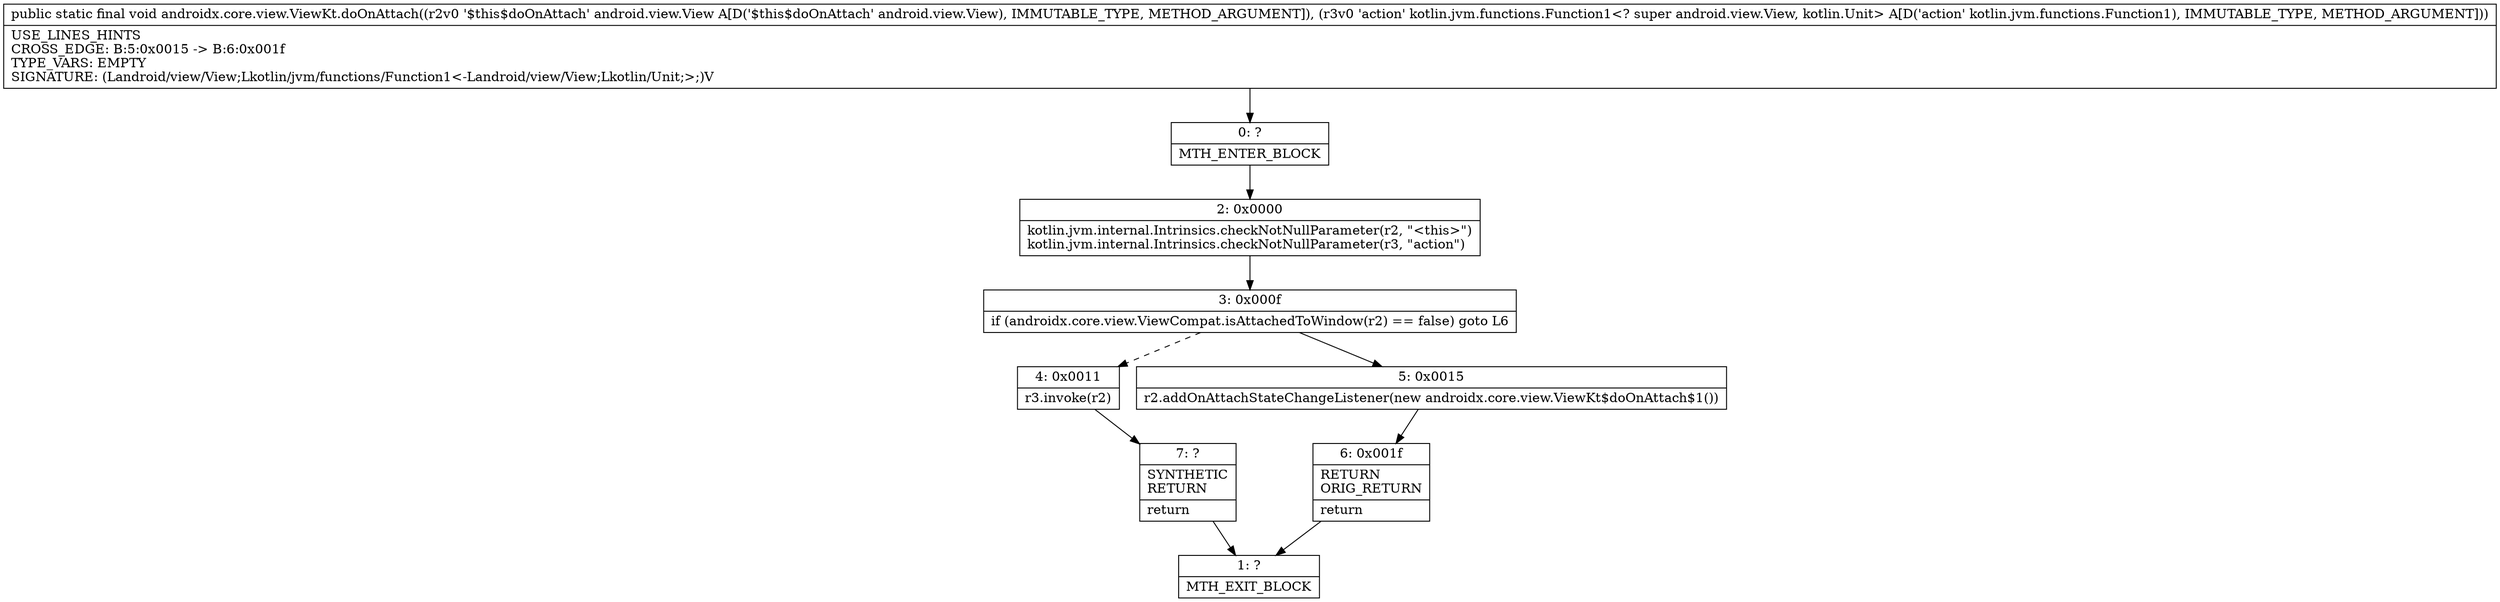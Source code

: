 digraph "CFG forandroidx.core.view.ViewKt.doOnAttach(Landroid\/view\/View;Lkotlin\/jvm\/functions\/Function1;)V" {
Node_0 [shape=record,label="{0\:\ ?|MTH_ENTER_BLOCK\l}"];
Node_2 [shape=record,label="{2\:\ 0x0000|kotlin.jvm.internal.Intrinsics.checkNotNullParameter(r2, \"\<this\>\")\lkotlin.jvm.internal.Intrinsics.checkNotNullParameter(r3, \"action\")\l}"];
Node_3 [shape=record,label="{3\:\ 0x000f|if (androidx.core.view.ViewCompat.isAttachedToWindow(r2) == false) goto L6\l}"];
Node_4 [shape=record,label="{4\:\ 0x0011|r3.invoke(r2)\l}"];
Node_7 [shape=record,label="{7\:\ ?|SYNTHETIC\lRETURN\l|return\l}"];
Node_1 [shape=record,label="{1\:\ ?|MTH_EXIT_BLOCK\l}"];
Node_5 [shape=record,label="{5\:\ 0x0015|r2.addOnAttachStateChangeListener(new androidx.core.view.ViewKt$doOnAttach$1())\l}"];
Node_6 [shape=record,label="{6\:\ 0x001f|RETURN\lORIG_RETURN\l|return\l}"];
MethodNode[shape=record,label="{public static final void androidx.core.view.ViewKt.doOnAttach((r2v0 '$this$doOnAttach' android.view.View A[D('$this$doOnAttach' android.view.View), IMMUTABLE_TYPE, METHOD_ARGUMENT]), (r3v0 'action' kotlin.jvm.functions.Function1\<? super android.view.View, kotlin.Unit\> A[D('action' kotlin.jvm.functions.Function1), IMMUTABLE_TYPE, METHOD_ARGUMENT]))  | USE_LINES_HINTS\lCROSS_EDGE: B:5:0x0015 \-\> B:6:0x001f\lTYPE_VARS: EMPTY\lSIGNATURE: (Landroid\/view\/View;Lkotlin\/jvm\/functions\/Function1\<\-Landroid\/view\/View;Lkotlin\/Unit;\>;)V\l}"];
MethodNode -> Node_0;Node_0 -> Node_2;
Node_2 -> Node_3;
Node_3 -> Node_4[style=dashed];
Node_3 -> Node_5;
Node_4 -> Node_7;
Node_7 -> Node_1;
Node_5 -> Node_6;
Node_6 -> Node_1;
}

